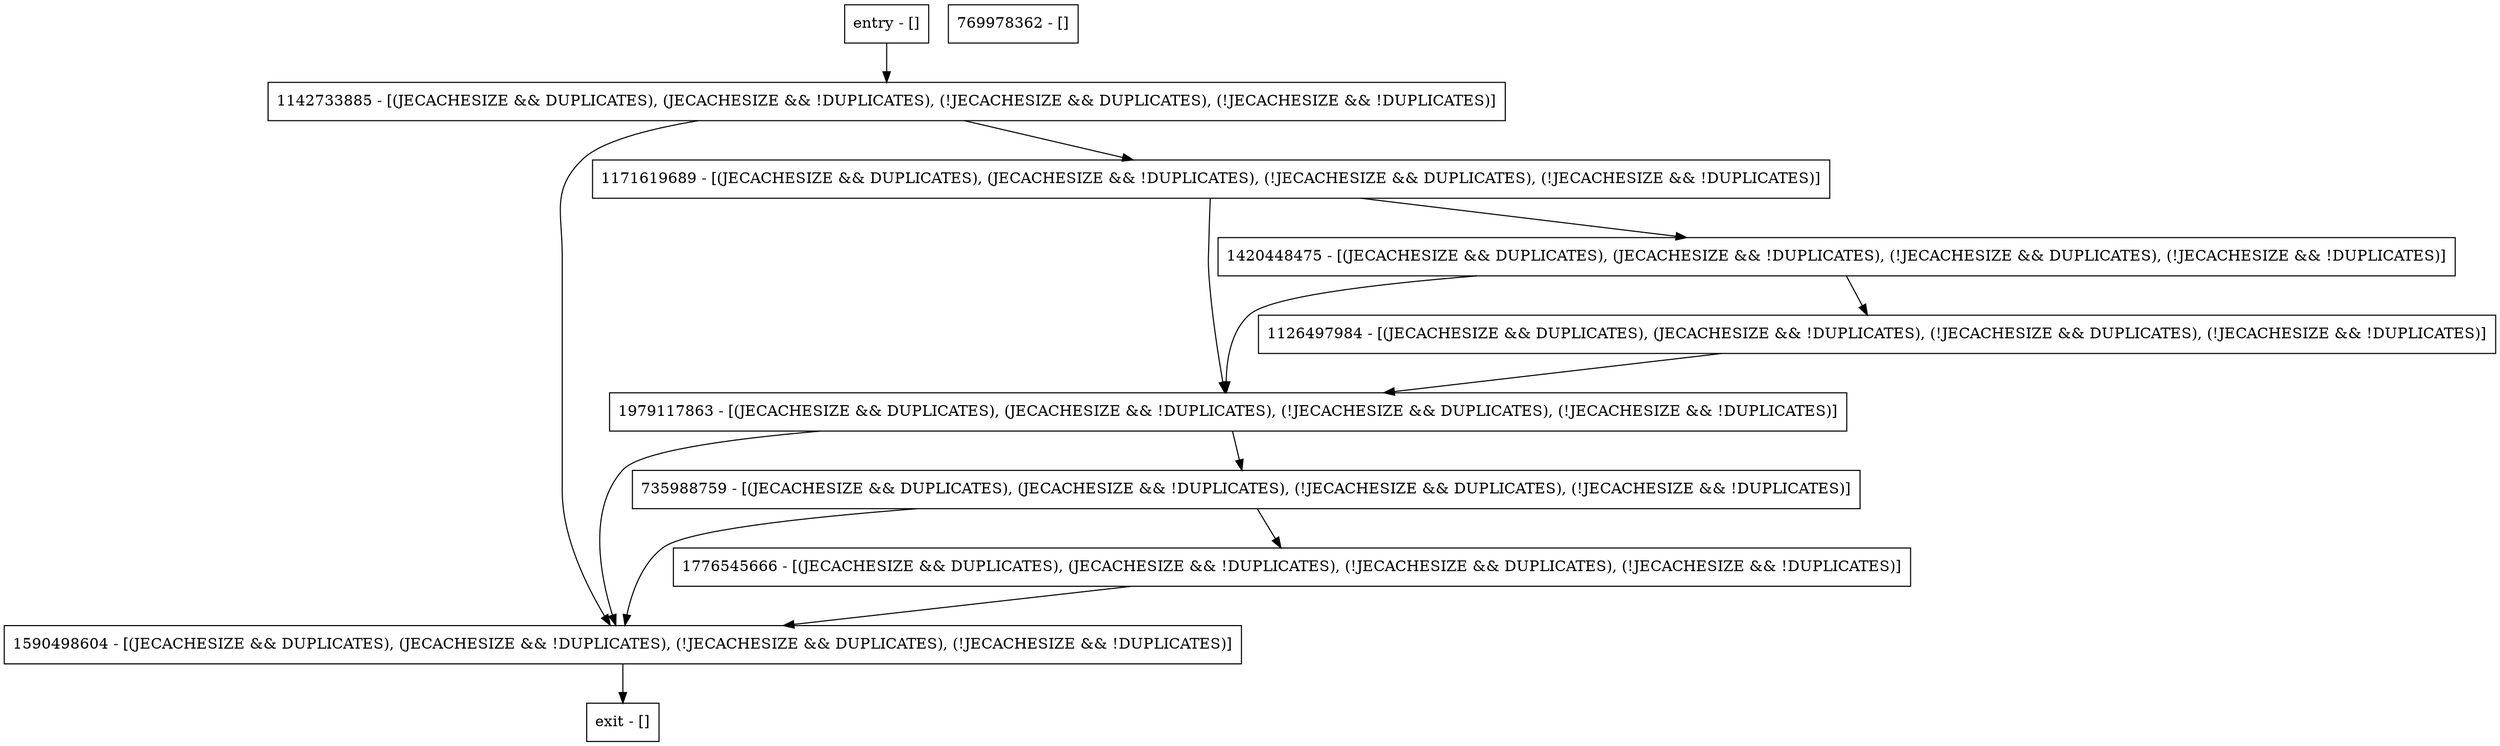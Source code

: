 digraph handleClosed {
node [shape=record];
entry [label="entry - []"];
exit [label="exit - []"];
1142733885 [label="1142733885 - [(JECACHESIZE && DUPLICATES), (JECACHESIZE && !DUPLICATES), (!JECACHESIZE && DUPLICATES), (!JECACHESIZE && !DUPLICATES)]"];
1979117863 [label="1979117863 - [(JECACHESIZE && DUPLICATES), (JECACHESIZE && !DUPLICATES), (!JECACHESIZE && DUPLICATES), (!JECACHESIZE && !DUPLICATES)]"];
1590498604 [label="1590498604 - [(JECACHESIZE && DUPLICATES), (JECACHESIZE && !DUPLICATES), (!JECACHESIZE && DUPLICATES), (!JECACHESIZE && !DUPLICATES)]"];
769978362 [label="769978362 - []"];
1420448475 [label="1420448475 - [(JECACHESIZE && DUPLICATES), (JECACHESIZE && !DUPLICATES), (!JECACHESIZE && DUPLICATES), (!JECACHESIZE && !DUPLICATES)]"];
735988759 [label="735988759 - [(JECACHESIZE && DUPLICATES), (JECACHESIZE && !DUPLICATES), (!JECACHESIZE && DUPLICATES), (!JECACHESIZE && !DUPLICATES)]"];
1126497984 [label="1126497984 - [(JECACHESIZE && DUPLICATES), (JECACHESIZE && !DUPLICATES), (!JECACHESIZE && DUPLICATES), (!JECACHESIZE && !DUPLICATES)]"];
1171619689 [label="1171619689 - [(JECACHESIZE && DUPLICATES), (JECACHESIZE && !DUPLICATES), (!JECACHESIZE && DUPLICATES), (!JECACHESIZE && !DUPLICATES)]"];
1776545666 [label="1776545666 - [(JECACHESIZE && DUPLICATES), (JECACHESIZE && !DUPLICATES), (!JECACHESIZE && DUPLICATES), (!JECACHESIZE && !DUPLICATES)]"];
entry;
exit;
entry -> 1142733885;
1142733885 -> 1590498604;
1142733885 -> 1171619689;
1979117863 -> 1590498604;
1979117863 -> 735988759;
1590498604 -> exit;
1420448475 -> 1979117863;
1420448475 -> 1126497984;
735988759 -> 1590498604;
735988759 -> 1776545666;
1126497984 -> 1979117863;
1171619689 -> 1979117863;
1171619689 -> 1420448475;
1776545666 -> 1590498604;
}
